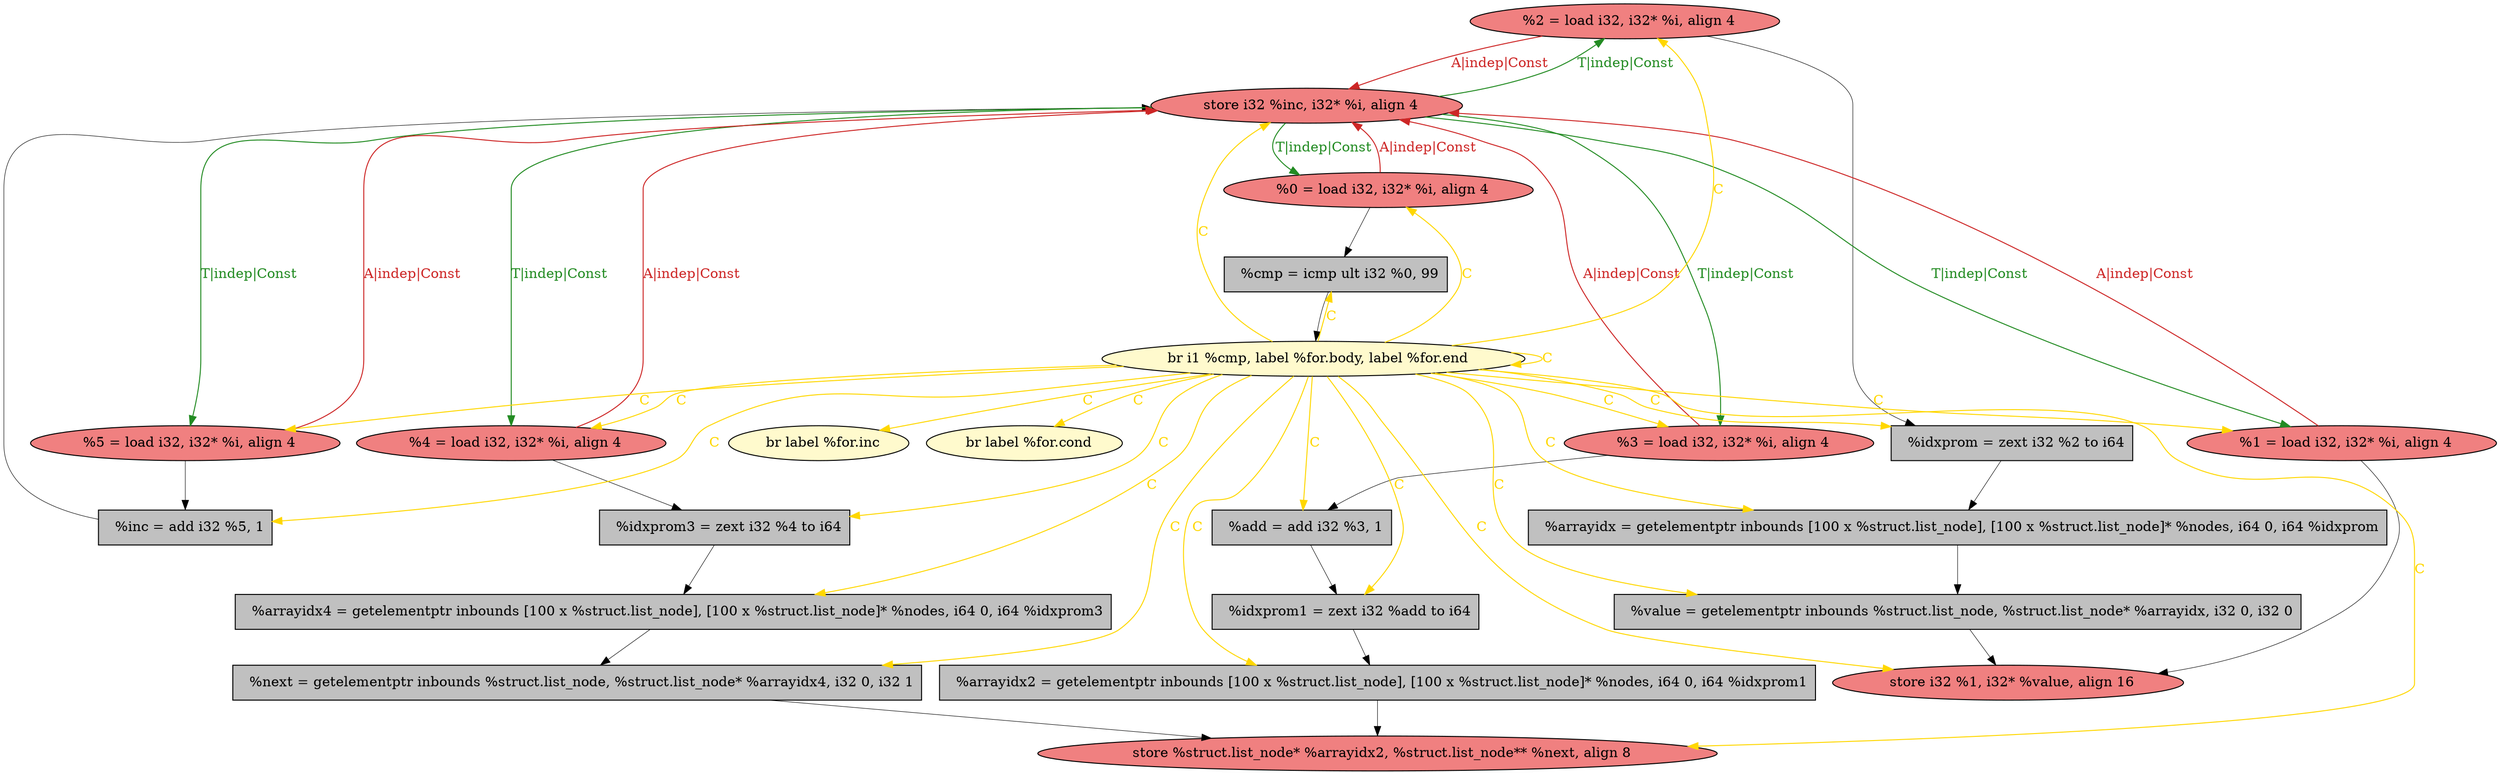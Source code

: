 
digraph G {


node669 [fillcolor=lightcoral,label="  store i32 %1, i32* %value, align 16",shape=ellipse,style=filled ]
node667 [fillcolor=grey,label="  %value = getelementptr inbounds %struct.list_node, %struct.list_node* %arrayidx, i32 0, i32 0",shape=rectangle,style=filled ]
node648 [fillcolor=lightcoral,label="  %3 = load i32, i32* %i, align 4",shape=ellipse,style=filled ]
node666 [fillcolor=grey,label="  %cmp = icmp ult i32 %0, 99",shape=rectangle,style=filled ]
node665 [fillcolor=lightcoral,label="  %0 = load i32, i32* %i, align 4",shape=ellipse,style=filled ]
node655 [fillcolor=lightcoral,label="  store %struct.list_node* %arrayidx2, %struct.list_node** %next, align 8",shape=ellipse,style=filled ]
node658 [fillcolor=lemonchiffon,label="  br label %for.inc",shape=ellipse,style=filled ]
node663 [fillcolor=lightcoral,label="  %2 = load i32, i32* %i, align 4",shape=ellipse,style=filled ]
node659 [fillcolor=grey,label="  %arrayidx = getelementptr inbounds [100 x %struct.list_node], [100 x %struct.list_node]* %nodes, i64 0, i64 %idxprom",shape=rectangle,style=filled ]
node651 [fillcolor=grey,label="  %arrayidx2 = getelementptr inbounds [100 x %struct.list_node], [100 x %struct.list_node]* %nodes, i64 0, i64 %idxprom1",shape=rectangle,style=filled ]
node650 [fillcolor=lemonchiffon,label="  br label %for.cond",shape=ellipse,style=filled ]
node647 [fillcolor=lightcoral,label="  %4 = load i32, i32* %i, align 4",shape=ellipse,style=filled ]
node662 [fillcolor=grey,label="  %inc = add i32 %5, 1",shape=rectangle,style=filled ]
node668 [fillcolor=lightcoral,label="  store i32 %inc, i32* %i, align 4",shape=ellipse,style=filled ]
node652 [fillcolor=grey,label="  %idxprom1 = zext i32 %add to i64",shape=rectangle,style=filled ]
node654 [fillcolor=grey,label="  %next = getelementptr inbounds %struct.list_node, %struct.list_node* %arrayidx4, i32 0, i32 1",shape=rectangle,style=filled ]
node664 [fillcolor=lightcoral,label="  %1 = load i32, i32* %i, align 4",shape=ellipse,style=filled ]
node656 [fillcolor=lightcoral,label="  %5 = load i32, i32* %i, align 4",shape=ellipse,style=filled ]
node649 [fillcolor=grey,label="  %idxprom = zext i32 %2 to i64",shape=rectangle,style=filled ]
node657 [fillcolor=grey,label="  %idxprom3 = zext i32 %4 to i64",shape=rectangle,style=filled ]
node660 [fillcolor=lemonchiffon,label="  br i1 %cmp, label %for.body, label %for.end",shape=ellipse,style=filled ]
node653 [fillcolor=grey,label="  %add = add i32 %3, 1",shape=rectangle,style=filled ]
node661 [fillcolor=grey,label="  %arrayidx4 = getelementptr inbounds [100 x %struct.list_node], [100 x %struct.list_node]* %nodes, i64 0, i64 %idxprom3",shape=rectangle,style=filled ]

node660->node648 [style=solid,color=gold,label="C",penwidth=1.0,fontcolor=gold ]
node660->node669 [style=solid,color=gold,label="C",penwidth=1.0,fontcolor=gold ]
node668->node648 [style=solid,color=forestgreen,label="T|indep|Const",penwidth=1.0,fontcolor=forestgreen ]
node647->node668 [style=solid,color=firebrick3,label="A|indep|Const",penwidth=1.0,fontcolor=firebrick3 ]
node662->node668 [style=solid,color=black,label="",penwidth=0.5,fontcolor=black ]
node654->node655 [style=solid,color=black,label="",penwidth=0.5,fontcolor=black ]
node660->node659 [style=solid,color=gold,label="C",penwidth=1.0,fontcolor=gold ]
node666->node660 [style=solid,color=black,label="",penwidth=0.5,fontcolor=black ]
node668->node665 [style=solid,color=forestgreen,label="T|indep|Const",penwidth=1.0,fontcolor=forestgreen ]
node665->node668 [style=solid,color=firebrick3,label="A|indep|Const",penwidth=1.0,fontcolor=firebrick3 ]
node656->node668 [style=solid,color=firebrick3,label="A|indep|Const",penwidth=1.0,fontcolor=firebrick3 ]
node653->node652 [style=solid,color=black,label="",penwidth=0.5,fontcolor=black ]
node660->node668 [style=solid,color=gold,label="C",penwidth=1.0,fontcolor=gold ]
node668->node656 [style=solid,color=forestgreen,label="T|indep|Const",penwidth=1.0,fontcolor=forestgreen ]
node668->node647 [style=solid,color=forestgreen,label="T|indep|Const",penwidth=1.0,fontcolor=forestgreen ]
node663->node649 [style=solid,color=black,label="",penwidth=0.5,fontcolor=black ]
node660->node653 [style=solid,color=gold,label="C",penwidth=1.0,fontcolor=gold ]
node660->node649 [style=solid,color=gold,label="C",penwidth=1.0,fontcolor=gold ]
node660->node651 [style=solid,color=gold,label="C",penwidth=1.0,fontcolor=gold ]
node660->node661 [style=solid,color=gold,label="C",penwidth=1.0,fontcolor=gold ]
node651->node655 [style=solid,color=black,label="",penwidth=0.5,fontcolor=black ]
node660->node657 [style=solid,color=gold,label="C",penwidth=1.0,fontcolor=gold ]
node652->node651 [style=solid,color=black,label="",penwidth=0.5,fontcolor=black ]
node660->node658 [style=solid,color=gold,label="C",penwidth=1.0,fontcolor=gold ]
node660->node654 [style=solid,color=gold,label="C",penwidth=1.0,fontcolor=gold ]
node660->node664 [style=solid,color=gold,label="C",penwidth=1.0,fontcolor=gold ]
node660->node656 [style=solid,color=gold,label="C",penwidth=1.0,fontcolor=gold ]
node648->node668 [style=solid,color=firebrick3,label="A|indep|Const",penwidth=1.0,fontcolor=firebrick3 ]
node660->node660 [style=solid,color=gold,label="C",penwidth=1.0,fontcolor=gold ]
node660->node663 [style=solid,color=gold,label="C",penwidth=1.0,fontcolor=gold ]
node649->node659 [style=solid,color=black,label="",penwidth=0.5,fontcolor=black ]
node660->node650 [style=solid,color=gold,label="C",penwidth=1.0,fontcolor=gold ]
node660->node655 [style=solid,color=gold,label="C",penwidth=1.0,fontcolor=gold ]
node660->node665 [style=solid,color=gold,label="C",penwidth=1.0,fontcolor=gold ]
node661->node654 [style=solid,color=black,label="",penwidth=0.5,fontcolor=black ]
node663->node668 [style=solid,color=firebrick3,label="A|indep|Const",penwidth=1.0,fontcolor=firebrick3 ]
node665->node666 [style=solid,color=black,label="",penwidth=0.5,fontcolor=black ]
node657->node661 [style=solid,color=black,label="",penwidth=0.5,fontcolor=black ]
node660->node666 [style=solid,color=gold,label="C",penwidth=1.0,fontcolor=gold ]
node664->node668 [style=solid,color=firebrick3,label="A|indep|Const",penwidth=1.0,fontcolor=firebrick3 ]
node660->node667 [style=solid,color=gold,label="C",penwidth=1.0,fontcolor=gold ]
node648->node653 [style=solid,color=black,label="",penwidth=0.5,fontcolor=black ]
node668->node664 [style=solid,color=forestgreen,label="T|indep|Const",penwidth=1.0,fontcolor=forestgreen ]
node656->node662 [style=solid,color=black,label="",penwidth=0.5,fontcolor=black ]
node660->node652 [style=solid,color=gold,label="C",penwidth=1.0,fontcolor=gold ]
node668->node663 [style=solid,color=forestgreen,label="T|indep|Const",penwidth=1.0,fontcolor=forestgreen ]
node664->node669 [style=solid,color=black,label="",penwidth=0.5,fontcolor=black ]
node660->node647 [style=solid,color=gold,label="C",penwidth=1.0,fontcolor=gold ]
node660->node662 [style=solid,color=gold,label="C",penwidth=1.0,fontcolor=gold ]
node659->node667 [style=solid,color=black,label="",penwidth=0.5,fontcolor=black ]
node667->node669 [style=solid,color=black,label="",penwidth=0.5,fontcolor=black ]
node647->node657 [style=solid,color=black,label="",penwidth=0.5,fontcolor=black ]


}
